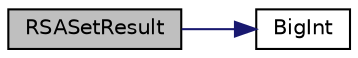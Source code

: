 digraph "RSASetResult"
{
  edge [fontname="Helvetica",fontsize="10",labelfontname="Helvetica",labelfontsize="10"];
  node [fontname="Helvetica",fontsize="10",shape=record];
  rankdir="LR";
  Node1 [label="RSASetResult",height=0.2,width=0.4,color="black", fillcolor="grey75", style="filled", fontcolor="black"];
  Node1 -> Node2 [color="midnightblue",fontsize="10",style="solid",fontname="Helvetica"];
  Node2 [label="BigInt",height=0.2,width=0.4,color="black", fillcolor="white", style="filled",URL="$_big_int_8h.html#a1762b125e18a1ae28665dde588c8c826"];
}

